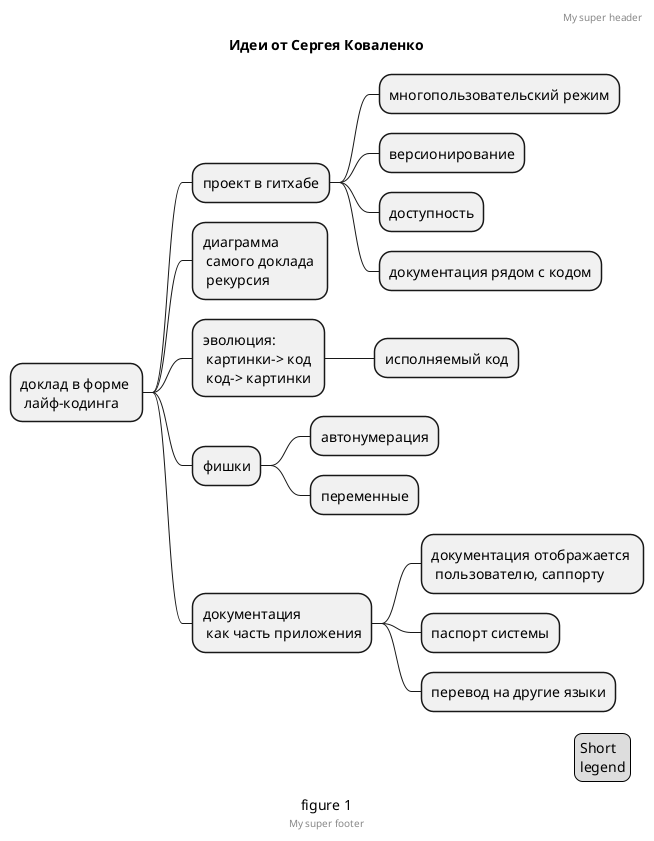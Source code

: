 @startmindmap
'https://plantuml.com/mindmap-diagram

caption figure 1
title Идеи от Сергея Коваленко

* доклад в форме \n лайф-кодинга
** проект в гитхабе
*** многопользовательский режим
*** версионирование
*** доступность
*** документация рядом с кодом
** диаграмма \n самого доклада \n рекурсия
** эволюция: \n картинки-> код \n код-> картинки
*** исполняемый код
** фишки
*** автонумерация
*** переменные
** документация \n как часть приложения
*** документация отображается \n пользователю, саппорту
*** паспорт системы
*** перевод на другие языки

header
My super header
endheader

center footer My super footer

legend right
  Short
  legend
endlegend
@endmindmap
